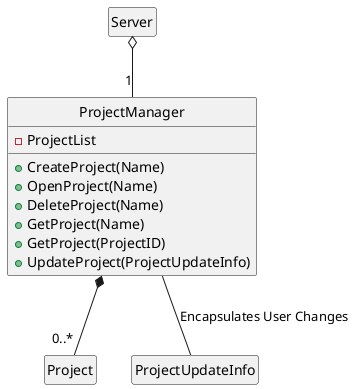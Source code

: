 @startuml
hide circle
hide empty members

class "Server" as sqs
class "ProjectManager" as sqs_pr_m{
	-ProjectList
	+CreateProject(Name)
	+OpenProject(Name)
	+DeleteProject(Name)
	+GetProject(Name)
	+GetProject(ProjectID)
	+UpdateProject(ProjectUpdateInfo)
	}
class "Project" as sqs_pr
class "ProjectUpdateInfo" as sqs_pr_ui


sqs o-- "1" sqs_pr_m  
sqs_pr_m -- sqs_pr_ui : Encapsulates User Changes
sqs_pr_m *-- "0..*" sqs_pr 


@enduml
